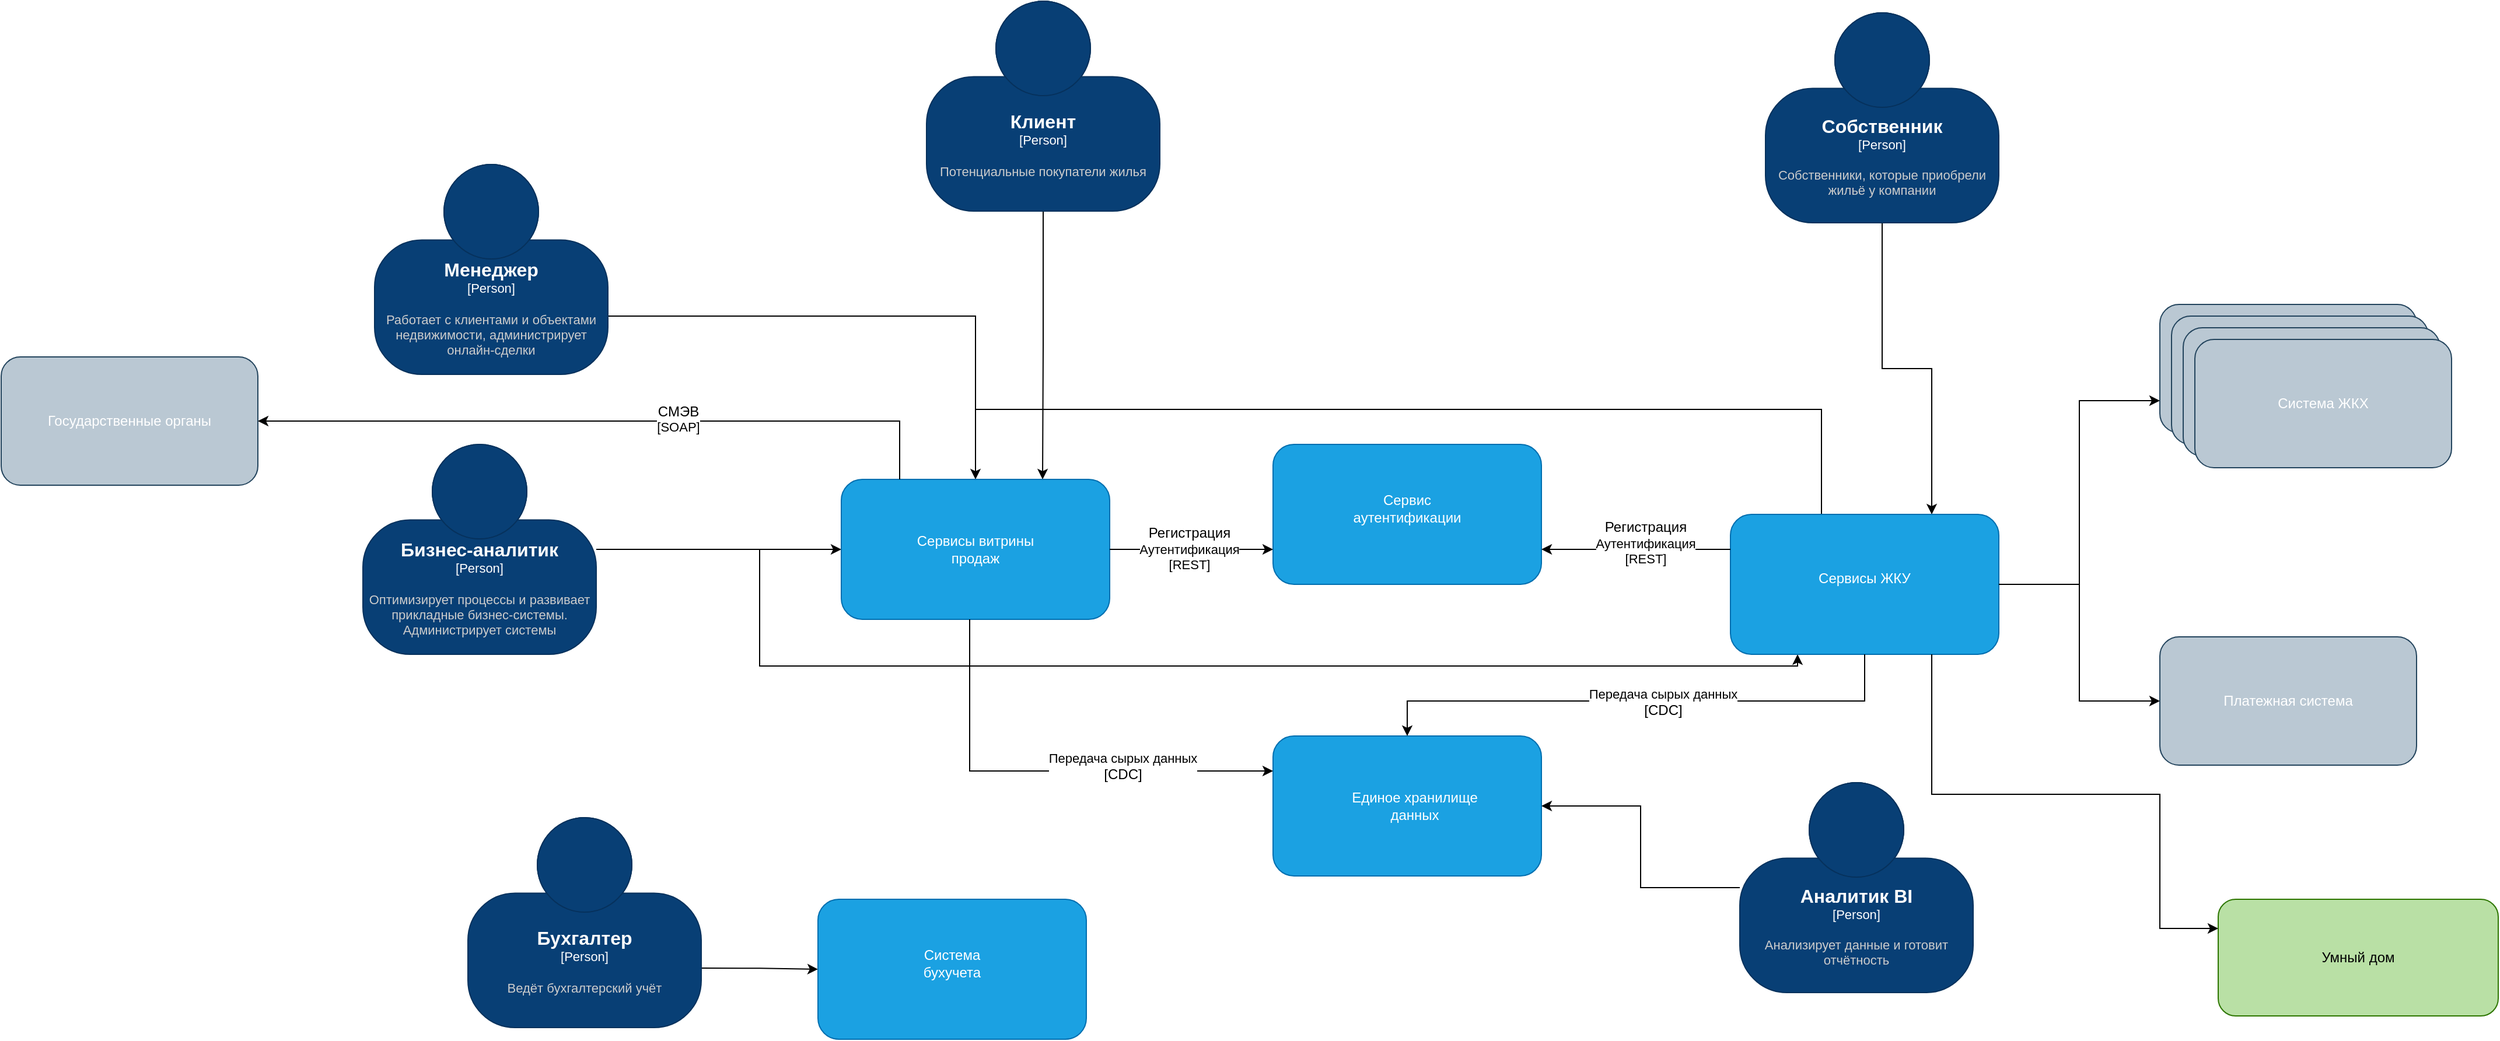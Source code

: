 <mxfile version="20.8.16" type="device"><diagram id="prtHgNgQTEPvFCAcTncT" name="Page-1"><mxGraphModel dx="3223" dy="2352" grid="1" gridSize="10" guides="1" tooltips="1" connect="1" arrows="1" fold="1" page="1" pageScale="1" pageWidth="827" pageHeight="1169" math="0" shadow="0"><root><mxCell id="0"/><mxCell id="1" parent="0"/><mxCell id="zWiM-WEjFtnvVf33-7j8-23" style="edgeStyle=orthogonalEdgeStyle;rounded=0;orthogonalLoop=1;jettySize=auto;html=1;exitX=1;exitY=0.717;exitDx=0;exitDy=0;exitPerimeter=0;entryX=0;entryY=0.5;entryDx=0;entryDy=0;fontColor=#FFFFFF;" edge="1" parent="1" source="zWiM-WEjFtnvVf33-7j8-1" target="zWiM-WEjFtnvVf33-7j8-11"><mxGeometry relative="1" as="geometry"/></mxCell><object placeholders="1" c4Name="Бухгалтер" c4Type="Person" c4Description="Ведёт бухгалтерский учёт" label="&lt;font style=&quot;font-size: 16px&quot;&gt;&lt;b&gt;%c4Name%&lt;/b&gt;&lt;/font&gt;&lt;div&gt;[%c4Type%]&lt;/div&gt;&lt;br&gt;&lt;div&gt;&lt;font style=&quot;font-size: 11px&quot;&gt;&lt;font color=&quot;#cccccc&quot;&gt;%c4Description%&lt;/font&gt;&lt;/div&gt;" id="zWiM-WEjFtnvVf33-7j8-1"><mxCell style="html=1;fontSize=11;dashed=0;whiteSpace=wrap;fillColor=#083F75;strokeColor=#06315C;fontColor=#ffffff;shape=mxgraph.c4.person2;align=center;metaEdit=1;points=[[0.5,0,0],[1,0.5,0],[1,0.75,0],[0.75,1,0],[0.5,1,0],[0.25,1,0],[0,0.75,0],[0,0.5,0]];resizable=0;" vertex="1" parent="1"><mxGeometry x="-520" y="630" width="200" height="180" as="geometry"/></mxCell></object><mxCell id="zWiM-WEjFtnvVf33-7j8-26" style="edgeStyle=orthogonalEdgeStyle;rounded=0;orthogonalLoop=1;jettySize=auto;html=1;entryX=0;entryY=0.5;entryDx=0;entryDy=0;fontColor=#FFFFFF;" edge="1" parent="1" source="zWiM-WEjFtnvVf33-7j8-2" target="zWiM-WEjFtnvVf33-7j8-9"><mxGeometry relative="1" as="geometry"/></mxCell><mxCell id="zWiM-WEjFtnvVf33-7j8-28" style="edgeStyle=orthogonalEdgeStyle;rounded=0;orthogonalLoop=1;jettySize=auto;html=1;entryX=0.25;entryY=1;entryDx=0;entryDy=0;fontColor=#FFFFFF;" edge="1" parent="1" source="zWiM-WEjFtnvVf33-7j8-2" target="zWiM-WEjFtnvVf33-7j8-15"><mxGeometry relative="1" as="geometry"><Array as="points"><mxPoint x="-270" y="400"/><mxPoint x="-270" y="500"/><mxPoint x="620" y="500"/></Array></mxGeometry></mxCell><object placeholders="1" c4Name="Бизнес-аналитик" c4Type="Person" c4Description="Оптимизирует процессы и развивает прикладные бизнес-системы. Администрирует системы" label="&lt;font style=&quot;font-size: 16px&quot;&gt;&lt;b&gt;%c4Name%&lt;/b&gt;&lt;/font&gt;&lt;div&gt;[%c4Type%]&lt;/div&gt;&lt;br&gt;&lt;div&gt;&lt;font style=&quot;font-size: 11px&quot;&gt;&lt;font color=&quot;#cccccc&quot;&gt;%c4Description%&lt;/font&gt;&lt;/div&gt;" id="zWiM-WEjFtnvVf33-7j8-2"><mxCell style="html=1;fontSize=11;dashed=0;whiteSpace=wrap;fillColor=#083F75;strokeColor=#06315C;fontColor=#ffffff;shape=mxgraph.c4.person2;align=center;metaEdit=1;points=[[0.5,0,0],[1,0.5,0],[1,0.75,0],[0.75,1,0],[0.5,1,0],[0.25,1,0],[0,0.75,0],[0,0.5,0]];resizable=0;" vertex="1" parent="1"><mxGeometry x="-610" y="310" width="200" height="180" as="geometry"/></mxCell></object><mxCell id="zWiM-WEjFtnvVf33-7j8-29" style="edgeStyle=orthogonalEdgeStyle;rounded=0;orthogonalLoop=1;jettySize=auto;html=1;fontColor=#FFFFFF;" edge="1" parent="1" source="zWiM-WEjFtnvVf33-7j8-3"><mxGeometry relative="1" as="geometry"><mxPoint x="-85" y="340" as="targetPoint"/><Array as="points"><mxPoint x="-85" y="200"/></Array></mxGeometry></mxCell><mxCell id="zWiM-WEjFtnvVf33-7j8-30" style="edgeStyle=orthogonalEdgeStyle;rounded=0;orthogonalLoop=1;jettySize=auto;html=1;entryX=0.522;entryY=0.083;entryDx=0;entryDy=0;entryPerimeter=0;fontColor=#FFFFFF;" edge="1" parent="1" source="zWiM-WEjFtnvVf33-7j8-3" target="zWiM-WEjFtnvVf33-7j8-15"><mxGeometry relative="1" as="geometry"><Array as="points"><mxPoint x="-85" y="200"/><mxPoint x="-85" y="280"/><mxPoint x="640" y="280"/></Array></mxGeometry></mxCell><object placeholders="1" c4Name="Менеджер" c4Type="Person" c4Description="Работает с клиентами и объектами недвижимости, администрирует онлайн-сделки" label="&lt;font style=&quot;font-size: 16px&quot;&gt;&lt;b&gt;%c4Name%&lt;/b&gt;&lt;/font&gt;&lt;div&gt;[%c4Type%]&lt;/div&gt;&lt;br&gt;&lt;div&gt;&lt;font style=&quot;font-size: 11px&quot;&gt;&lt;font color=&quot;#cccccc&quot;&gt;%c4Description%&lt;/font&gt;&lt;/div&gt;" id="zWiM-WEjFtnvVf33-7j8-3"><mxCell style="html=1;fontSize=11;dashed=0;whiteSpace=wrap;fillColor=#083F75;strokeColor=#06315C;fontColor=#ffffff;shape=mxgraph.c4.person2;align=center;metaEdit=1;points=[[0.5,0,0],[1,0.5,0],[1,0.75,0],[0.75,1,0],[0.5,1,0],[0.25,1,0],[0,0.75,0],[0,0.5,0]];resizable=0;" vertex="1" parent="1"><mxGeometry x="-600" y="70" width="200" height="180" as="geometry"/></mxCell></object><mxCell id="zWiM-WEjFtnvVf33-7j8-31" style="edgeStyle=orthogonalEdgeStyle;rounded=0;orthogonalLoop=1;jettySize=auto;html=1;entryX=0.75;entryY=0;entryDx=0;entryDy=0;fontColor=#FFFFFF;" edge="1" parent="1" source="zWiM-WEjFtnvVf33-7j8-4" target="zWiM-WEjFtnvVf33-7j8-9"><mxGeometry relative="1" as="geometry"/></mxCell><object placeholders="1" c4Name="Клиент" c4Type="Person" c4Description="Потенциальные покупатели жилья" label="&lt;font style=&quot;font-size: 16px&quot;&gt;&lt;b&gt;%c4Name%&lt;/b&gt;&lt;/font&gt;&lt;div&gt;[%c4Type%]&lt;/div&gt;&lt;br&gt;&lt;div&gt;&lt;font style=&quot;font-size: 11px&quot;&gt;&lt;font color=&quot;#cccccc&quot;&gt;%c4Description%&lt;/font&gt;&lt;/div&gt;" id="zWiM-WEjFtnvVf33-7j8-4"><mxCell style="html=1;fontSize=11;dashed=0;whiteSpace=wrap;fillColor=#083F75;strokeColor=#06315C;fontColor=#ffffff;shape=mxgraph.c4.person2;align=center;metaEdit=1;points=[[0.5,0,0],[1,0.5,0],[1,0.75,0],[0.75,1,0],[0.5,1,0],[0.25,1,0],[0,0.75,0],[0,0.5,0]];resizable=0;" vertex="1" parent="1"><mxGeometry x="-127" y="-70" width="200" height="180" as="geometry"/></mxCell></object><mxCell id="zWiM-WEjFtnvVf33-7j8-32" style="edgeStyle=orthogonalEdgeStyle;rounded=0;orthogonalLoop=1;jettySize=auto;html=1;entryX=0.75;entryY=0;entryDx=0;entryDy=0;fontColor=#FFFFFF;" edge="1" parent="1" source="zWiM-WEjFtnvVf33-7j8-6" target="zWiM-WEjFtnvVf33-7j8-15"><mxGeometry relative="1" as="geometry"/></mxCell><object placeholders="1" c4Name="Собственник" c4Type="Person" c4Description="Собственники, которые приобрели жильё у компании" label="&lt;font style=&quot;font-size: 16px&quot;&gt;&lt;b&gt;%c4Name%&lt;/b&gt;&lt;/font&gt;&lt;div&gt;[%c4Type%]&lt;/div&gt;&lt;br&gt;&lt;div&gt;&lt;font style=&quot;font-size: 11px&quot;&gt;&lt;font color=&quot;#cccccc&quot;&gt;%c4Description%&lt;/font&gt;&lt;/div&gt;" id="zWiM-WEjFtnvVf33-7j8-6"><mxCell style="html=1;fontSize=11;dashed=0;whiteSpace=wrap;fillColor=#083F75;strokeColor=#06315C;fontColor=#ffffff;shape=mxgraph.c4.person2;align=center;metaEdit=1;points=[[0.5,0,0],[1,0.5,0],[1,0.75,0],[0.75,1,0],[0.5,1,0],[0.25,1,0],[0,0.75,0],[0,0.5,0]];resizable=0;" vertex="1" parent="1"><mxGeometry x="592" y="-60" width="200" height="180" as="geometry"/></mxCell></object><mxCell id="zWiM-WEjFtnvVf33-7j8-17" value="" style="group" vertex="1" connectable="0" parent="1"><mxGeometry x="-200" y="340" width="230" height="120" as="geometry"/></mxCell><mxCell id="zWiM-WEjFtnvVf33-7j8-9" value="" style="rounded=1;whiteSpace=wrap;html=1;fillColor=#1ba1e2;fontColor=#ffffff;strokeColor=#006EAF;" vertex="1" parent="zWiM-WEjFtnvVf33-7j8-17"><mxGeometry width="230" height="120" as="geometry"/></mxCell><mxCell id="zWiM-WEjFtnvVf33-7j8-10" value="&lt;font color=&quot;#ffffff&quot;&gt;Сервисы витрины продаж&lt;/font&gt;" style="text;html=1;strokeColor=none;fillColor=none;align=center;verticalAlign=middle;whiteSpace=wrap;rounded=0;" vertex="1" parent="zWiM-WEjFtnvVf33-7j8-17"><mxGeometry x="60" y="45" width="110" height="30" as="geometry"/></mxCell><mxCell id="zWiM-WEjFtnvVf33-7j8-18" value="" style="group" vertex="1" connectable="0" parent="1"><mxGeometry x="170" y="310" width="230" height="120" as="geometry"/></mxCell><mxCell id="zWiM-WEjFtnvVf33-7j8-7" value="" style="rounded=1;whiteSpace=wrap;html=1;fillColor=#1ba1e2;fontColor=#ffffff;strokeColor=#006EAF;" vertex="1" parent="zWiM-WEjFtnvVf33-7j8-18"><mxGeometry width="230" height="120" as="geometry"/></mxCell><mxCell id="zWiM-WEjFtnvVf33-7j8-8" value="&lt;font color=&quot;#ffffff&quot;&gt;Сервис аутентификации&lt;/font&gt;" style="text;html=1;strokeColor=none;fillColor=none;align=center;verticalAlign=middle;whiteSpace=wrap;rounded=0;" vertex="1" parent="zWiM-WEjFtnvVf33-7j8-18"><mxGeometry x="70" y="40" width="90" height="30" as="geometry"/></mxCell><mxCell id="zWiM-WEjFtnvVf33-7j8-19" value="" style="group" vertex="1" connectable="0" parent="1"><mxGeometry x="562" y="370" width="230" height="120" as="geometry"/></mxCell><mxCell id="zWiM-WEjFtnvVf33-7j8-15" value="" style="rounded=1;whiteSpace=wrap;html=1;fillColor=#1ba1e2;fontColor=#ffffff;strokeColor=#006EAF;" vertex="1" parent="zWiM-WEjFtnvVf33-7j8-19"><mxGeometry width="230" height="120" as="geometry"/></mxCell><mxCell id="zWiM-WEjFtnvVf33-7j8-16" value="&lt;font color=&quot;#ffffff&quot;&gt;Сервисы ЖКУ&lt;/font&gt;" style="text;html=1;strokeColor=none;fillColor=none;align=center;verticalAlign=middle;whiteSpace=wrap;rounded=0;" vertex="1" parent="zWiM-WEjFtnvVf33-7j8-19"><mxGeometry x="70" y="40" width="90" height="30" as="geometry"/></mxCell><mxCell id="zWiM-WEjFtnvVf33-7j8-20" value="" style="group" vertex="1" connectable="0" parent="1"><mxGeometry x="-220" y="700" width="230" height="120" as="geometry"/></mxCell><mxCell id="zWiM-WEjFtnvVf33-7j8-11" value="" style="rounded=1;whiteSpace=wrap;html=1;fillColor=#1ba1e2;fontColor=#ffffff;strokeColor=#006EAF;" vertex="1" parent="zWiM-WEjFtnvVf33-7j8-20"><mxGeometry width="230" height="120" as="geometry"/></mxCell><mxCell id="zWiM-WEjFtnvVf33-7j8-12" value="&lt;font color=&quot;#ffffff&quot;&gt;Система бухучета&lt;/font&gt;" style="text;html=1;strokeColor=none;fillColor=none;align=center;verticalAlign=middle;whiteSpace=wrap;rounded=0;" vertex="1" parent="zWiM-WEjFtnvVf33-7j8-20"><mxGeometry x="70" y="40" width="90" height="30" as="geometry"/></mxCell><mxCell id="zWiM-WEjFtnvVf33-7j8-21" value="" style="group" vertex="1" connectable="0" parent="1"><mxGeometry x="170" y="560" width="230" height="120" as="geometry"/></mxCell><mxCell id="zWiM-WEjFtnvVf33-7j8-13" value="" style="rounded=1;whiteSpace=wrap;html=1;fillColor=#1ba1e2;fontColor=#ffffff;strokeColor=#006EAF;" vertex="1" parent="zWiM-WEjFtnvVf33-7j8-21"><mxGeometry width="230" height="120" as="geometry"/></mxCell><mxCell id="zWiM-WEjFtnvVf33-7j8-14" value="&lt;font color=&quot;#ffffff&quot;&gt;Единое хранилище данных&lt;/font&gt;" style="text;html=1;strokeColor=none;fillColor=none;align=center;verticalAlign=middle;whiteSpace=wrap;rounded=0;" vertex="1" parent="zWiM-WEjFtnvVf33-7j8-21"><mxGeometry x="61" y="45" width="121" height="30" as="geometry"/></mxCell><mxCell id="zWiM-WEjFtnvVf33-7j8-25" style="edgeStyle=orthogonalEdgeStyle;rounded=0;orthogonalLoop=1;jettySize=auto;html=1;entryX=1;entryY=0.5;entryDx=0;entryDy=0;fontColor=#FFFFFF;" edge="1" parent="1" source="zWiM-WEjFtnvVf33-7j8-24" target="zWiM-WEjFtnvVf33-7j8-13"><mxGeometry relative="1" as="geometry"/></mxCell><object placeholders="1" c4Name="Аналитик BI" c4Type="Person" c4Description="Анализирует данные и готовит отчётность" label="&lt;font style=&quot;font-size: 16px&quot;&gt;&lt;b&gt;%c4Name%&lt;/b&gt;&lt;/font&gt;&lt;div&gt;[%c4Type%]&lt;/div&gt;&lt;br&gt;&lt;div&gt;&lt;font style=&quot;font-size: 11px&quot;&gt;&lt;font color=&quot;#cccccc&quot;&gt;%c4Description%&lt;/font&gt;&lt;/div&gt;" id="zWiM-WEjFtnvVf33-7j8-24"><mxCell style="html=1;fontSize=11;dashed=0;whiteSpace=wrap;fillColor=#083F75;strokeColor=#06315C;fontColor=#ffffff;shape=mxgraph.c4.person2;align=center;metaEdit=1;points=[[0.5,0,0],[1,0.5,0],[1,0.75,0],[0.75,1,0],[0.5,1,0],[0.25,1,0],[0,0.75,0],[0,0.5,0]];resizable=0;" vertex="1" parent="1"><mxGeometry x="570" y="600" width="200" height="180" as="geometry"/></mxCell></object><mxCell id="zWiM-WEjFtnvVf33-7j8-33" style="edgeStyle=orthogonalEdgeStyle;rounded=0;orthogonalLoop=1;jettySize=auto;html=1;entryX=0;entryY=0.75;entryDx=0;entryDy=0;fontColor=#FFFFFF;" edge="1" parent="1" source="zWiM-WEjFtnvVf33-7j8-9" target="zWiM-WEjFtnvVf33-7j8-7"><mxGeometry relative="1" as="geometry"/></mxCell><mxCell id="zWiM-WEjFtnvVf33-7j8-51" value="Регистрация&lt;div style=&quot;border-color: var(--border-color); font-size: 11px;&quot;&gt;Аутентификация&lt;/div&gt;&lt;div style=&quot;border-color: var(--border-color); font-size: 11px;&quot;&gt;[REST]&lt;/div&gt;" style="edgeLabel;html=1;align=center;verticalAlign=middle;resizable=0;points=[];fontSize=12;fontColor=#000000;" vertex="1" connectable="0" parent="zWiM-WEjFtnvVf33-7j8-33"><mxGeometry x="-0.247" y="1" relative="1" as="geometry"><mxPoint x="15" as="offset"/></mxGeometry></mxCell><mxCell id="zWiM-WEjFtnvVf33-7j8-34" style="edgeStyle=orthogonalEdgeStyle;rounded=0;orthogonalLoop=1;jettySize=auto;html=1;exitX=0;exitY=0.25;exitDx=0;exitDy=0;entryX=1;entryY=0.75;entryDx=0;entryDy=0;fontColor=#FFFFFF;" edge="1" parent="1" source="zWiM-WEjFtnvVf33-7j8-15" target="zWiM-WEjFtnvVf33-7j8-7"><mxGeometry relative="1" as="geometry"><Array as="points"><mxPoint x="520" y="400"/><mxPoint x="520" y="400"/></Array></mxGeometry></mxCell><mxCell id="zWiM-WEjFtnvVf33-7j8-52" value="Регистрация&lt;div style=&quot;border-color: var(--border-color); font-size: 11px;&quot;&gt;Аутентификация&lt;/div&gt;&lt;div style=&quot;border-color: var(--border-color); font-size: 11px;&quot;&gt;[REST]&lt;/div&gt;" style="edgeLabel;html=1;align=center;verticalAlign=middle;resizable=0;points=[];fontSize=12;fontColor=#000000;" vertex="1" connectable="0" parent="zWiM-WEjFtnvVf33-7j8-34"><mxGeometry x="-0.25" y="-1" relative="1" as="geometry"><mxPoint x="-12" y="-5" as="offset"/></mxGeometry></mxCell><mxCell id="zWiM-WEjFtnvVf33-7j8-35" style="edgeStyle=orthogonalEdgeStyle;rounded=0;orthogonalLoop=1;jettySize=auto;html=1;entryX=0;entryY=0.25;entryDx=0;entryDy=0;fontColor=#FFFFFF;" edge="1" parent="1" source="zWiM-WEjFtnvVf33-7j8-9" target="zWiM-WEjFtnvVf33-7j8-13"><mxGeometry relative="1" as="geometry"><Array as="points"><mxPoint x="-90" y="590"/></Array></mxGeometry></mxCell><mxCell id="zWiM-WEjFtnvVf33-7j8-54" value="&lt;div style=&quot;border-color: var(--border-color); font-size: 11px;&quot;&gt;Передача сырых данных&lt;/div&gt;[CDC]" style="edgeLabel;html=1;align=center;verticalAlign=middle;resizable=0;points=[];fontSize=12;fontColor=#000000;" vertex="1" connectable="0" parent="zWiM-WEjFtnvVf33-7j8-35"><mxGeometry x="0.574" y="-4" relative="1" as="geometry"><mxPoint x="-46" y="-8" as="offset"/></mxGeometry></mxCell><mxCell id="zWiM-WEjFtnvVf33-7j8-36" style="edgeStyle=orthogonalEdgeStyle;rounded=0;orthogonalLoop=1;jettySize=auto;html=1;fontColor=#FFFFFF;" edge="1" parent="1" source="zWiM-WEjFtnvVf33-7j8-15" target="zWiM-WEjFtnvVf33-7j8-13"><mxGeometry relative="1" as="geometry"><Array as="points"><mxPoint x="677" y="530"/><mxPoint x="285" y="530"/></Array></mxGeometry></mxCell><mxCell id="zWiM-WEjFtnvVf33-7j8-53" value="&lt;div style=&quot;border-color: var(--border-color); font-size: 11px;&quot;&gt;Передача сырых данных&lt;/div&gt;[CDC]" style="edgeLabel;html=1;align=center;verticalAlign=middle;resizable=0;points=[];fontSize=12;fontColor=#000000;" vertex="1" connectable="0" parent="zWiM-WEjFtnvVf33-7j8-36"><mxGeometry x="-0.079" y="1" relative="1" as="geometry"><mxPoint as="offset"/></mxGeometry></mxCell><mxCell id="zWiM-WEjFtnvVf33-7j8-38" value="&lt;font style=&quot;font-size: 12px;&quot; color=&quot;#ffffff&quot;&gt;Государственные органы&lt;/font&gt;" style="rounded=1;whiteSpace=wrap;html=1;fillColor=#bac8d3;strokeColor=#23445d;" vertex="1" parent="1"><mxGeometry x="-920" y="235" width="220" height="110" as="geometry"/></mxCell><mxCell id="zWiM-WEjFtnvVf33-7j8-39" value="&lt;font color=&quot;#ffffff&quot;&gt;Система ЖКХ&lt;/font&gt;" style="rounded=1;whiteSpace=wrap;html=1;fillColor=#bac8d3;strokeColor=#23445d;" vertex="1" parent="1"><mxGeometry x="930" y="190" width="220" height="110" as="geometry"/></mxCell><mxCell id="zWiM-WEjFtnvVf33-7j8-40" value="&lt;font style=&quot;font-size: 12px;&quot; color=&quot;#ffffff&quot;&gt;Платежная система&lt;/font&gt;" style="rounded=1;whiteSpace=wrap;html=1;fillColor=#bac8d3;strokeColor=#23445d;" vertex="1" parent="1"><mxGeometry x="930" y="475" width="220" height="110" as="geometry"/></mxCell><mxCell id="zWiM-WEjFtnvVf33-7j8-41" value="&lt;font color=&quot;#ffffff&quot;&gt;Система ЖКХ&lt;/font&gt;" style="rounded=1;whiteSpace=wrap;html=1;fillColor=#bac8d3;strokeColor=#23445d;" vertex="1" parent="1"><mxGeometry x="940" y="200" width="220" height="110" as="geometry"/></mxCell><mxCell id="zWiM-WEjFtnvVf33-7j8-42" value="&lt;font color=&quot;#ffffff&quot;&gt;Система ЖКХ&lt;/font&gt;" style="rounded=1;whiteSpace=wrap;html=1;fillColor=#bac8d3;strokeColor=#23445d;" vertex="1" parent="1"><mxGeometry x="950" y="210" width="220" height="110" as="geometry"/></mxCell><mxCell id="zWiM-WEjFtnvVf33-7j8-43" value="&lt;font color=&quot;#ffffff&quot;&gt;Система ЖКХ&lt;/font&gt;" style="rounded=1;whiteSpace=wrap;html=1;fillColor=#bac8d3;strokeColor=#23445d;" vertex="1" parent="1"><mxGeometry x="960" y="220" width="220" height="110" as="geometry"/></mxCell><mxCell id="zWiM-WEjFtnvVf33-7j8-44" style="edgeStyle=orthogonalEdgeStyle;rounded=0;orthogonalLoop=1;jettySize=auto;html=1;entryX=0;entryY=0.75;entryDx=0;entryDy=0;fontSize=12;fontColor=#FFFFFF;" edge="1" parent="1" source="zWiM-WEjFtnvVf33-7j8-15" target="zWiM-WEjFtnvVf33-7j8-39"><mxGeometry relative="1" as="geometry"/></mxCell><mxCell id="zWiM-WEjFtnvVf33-7j8-45" style="edgeStyle=orthogonalEdgeStyle;rounded=0;orthogonalLoop=1;jettySize=auto;html=1;entryX=0;entryY=0.5;entryDx=0;entryDy=0;fontSize=12;fontColor=#FFFFFF;" edge="1" parent="1" source="zWiM-WEjFtnvVf33-7j8-15" target="zWiM-WEjFtnvVf33-7j8-40"><mxGeometry relative="1" as="geometry"/></mxCell><mxCell id="zWiM-WEjFtnvVf33-7j8-46" style="edgeStyle=orthogonalEdgeStyle;rounded=0;orthogonalLoop=1;jettySize=auto;html=1;fontSize=12;fontColor=#FFFFFF;" edge="1" parent="1" source="zWiM-WEjFtnvVf33-7j8-9" target="zWiM-WEjFtnvVf33-7j8-38"><mxGeometry relative="1" as="geometry"><Array as="points"><mxPoint x="-150" y="290"/></Array></mxGeometry></mxCell><mxCell id="zWiM-WEjFtnvVf33-7j8-50" value="СМЭВ&lt;div style=&quot;border-color: var(--border-color); font-size: 11px;&quot;&gt;[SOAP]&lt;/div&gt;" style="edgeLabel;html=1;align=center;verticalAlign=middle;resizable=0;points=[];fontSize=12;fontColor=#000000;" vertex="1" connectable="0" parent="zWiM-WEjFtnvVf33-7j8-46"><mxGeometry x="-0.2" y="-2" relative="1" as="geometry"><mxPoint as="offset"/></mxGeometry></mxCell><mxCell id="zWiM-WEjFtnvVf33-7j8-47" value="&lt;font color=&quot;#000000&quot;&gt;Умный дом&lt;/font&gt;" style="rounded=1;whiteSpace=wrap;html=1;fontSize=12;fillColor=#B9E0A5;strokeColor=#2D7600;fontColor=#ffffff;" vertex="1" parent="1"><mxGeometry x="980" y="700" width="240" height="100" as="geometry"/></mxCell><mxCell id="zWiM-WEjFtnvVf33-7j8-49" style="edgeStyle=orthogonalEdgeStyle;rounded=0;orthogonalLoop=1;jettySize=auto;html=1;exitX=0.75;exitY=1;exitDx=0;exitDy=0;entryX=0;entryY=0.25;entryDx=0;entryDy=0;fontSize=12;fontColor=#000000;" edge="1" parent="1" source="zWiM-WEjFtnvVf33-7j8-15" target="zWiM-WEjFtnvVf33-7j8-47"><mxGeometry relative="1" as="geometry"><Array as="points"><mxPoint x="735" y="610"/><mxPoint x="930" y="610"/></Array></mxGeometry></mxCell></root></mxGraphModel></diagram></mxfile>